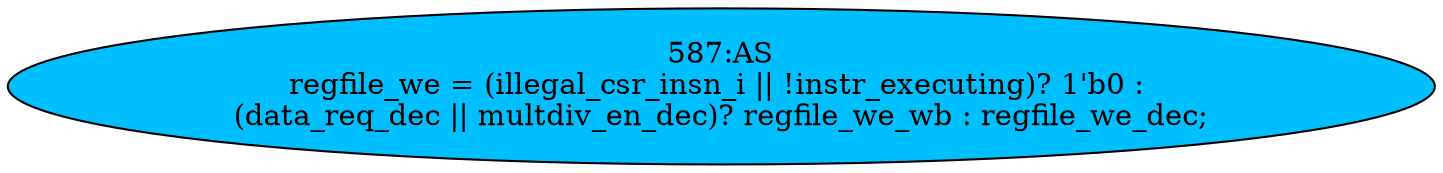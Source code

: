 strict digraph "" {
	node [label="\N"];
	"587:AS"	 [ast="<pyverilog.vparser.ast.Assign object at 0x7feaf2468910>",
		def_var="['regfile_we']",
		fillcolor=deepskyblue,
		label="587:AS
regfile_we = (illegal_csr_insn_i || !instr_executing)? 1'b0 : 
(data_req_dec || multdiv_en_dec)? regfile_we_wb : regfile_\
we_dec;",
		statements="[]",
		style=filled,
		typ=Assign,
		use_var="['illegal_csr_insn_i', 'instr_executing', 'data_req_dec', 'multdiv_en_dec', 'regfile_we_wb', 'regfile_we_dec']"];
}
